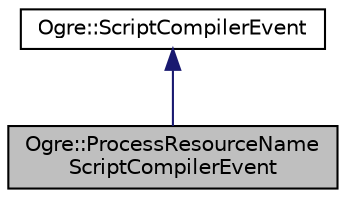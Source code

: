 digraph "Ogre::ProcessResourceNameScriptCompilerEvent"
{
  bgcolor="transparent";
  edge [fontname="Helvetica",fontsize="10",labelfontname="Helvetica",labelfontsize="10"];
  node [fontname="Helvetica",fontsize="10",shape=record];
  Node0 [label="Ogre::ProcessResourceName\lScriptCompilerEvent",height=0.2,width=0.4,color="black", fillcolor="grey75", style="filled", fontcolor="black"];
  Node1 -> Node0 [dir="back",color="midnightblue",fontsize="10",style="solid",fontname="Helvetica"];
  Node1 [label="Ogre::ScriptCompilerEvent",height=0.2,width=0.4,color="black",URL="$class_ogre_1_1_script_compiler_event.html",tooltip="This struct is a base class for events which can be thrown by the compilers and caught by subscribers..."];
}
